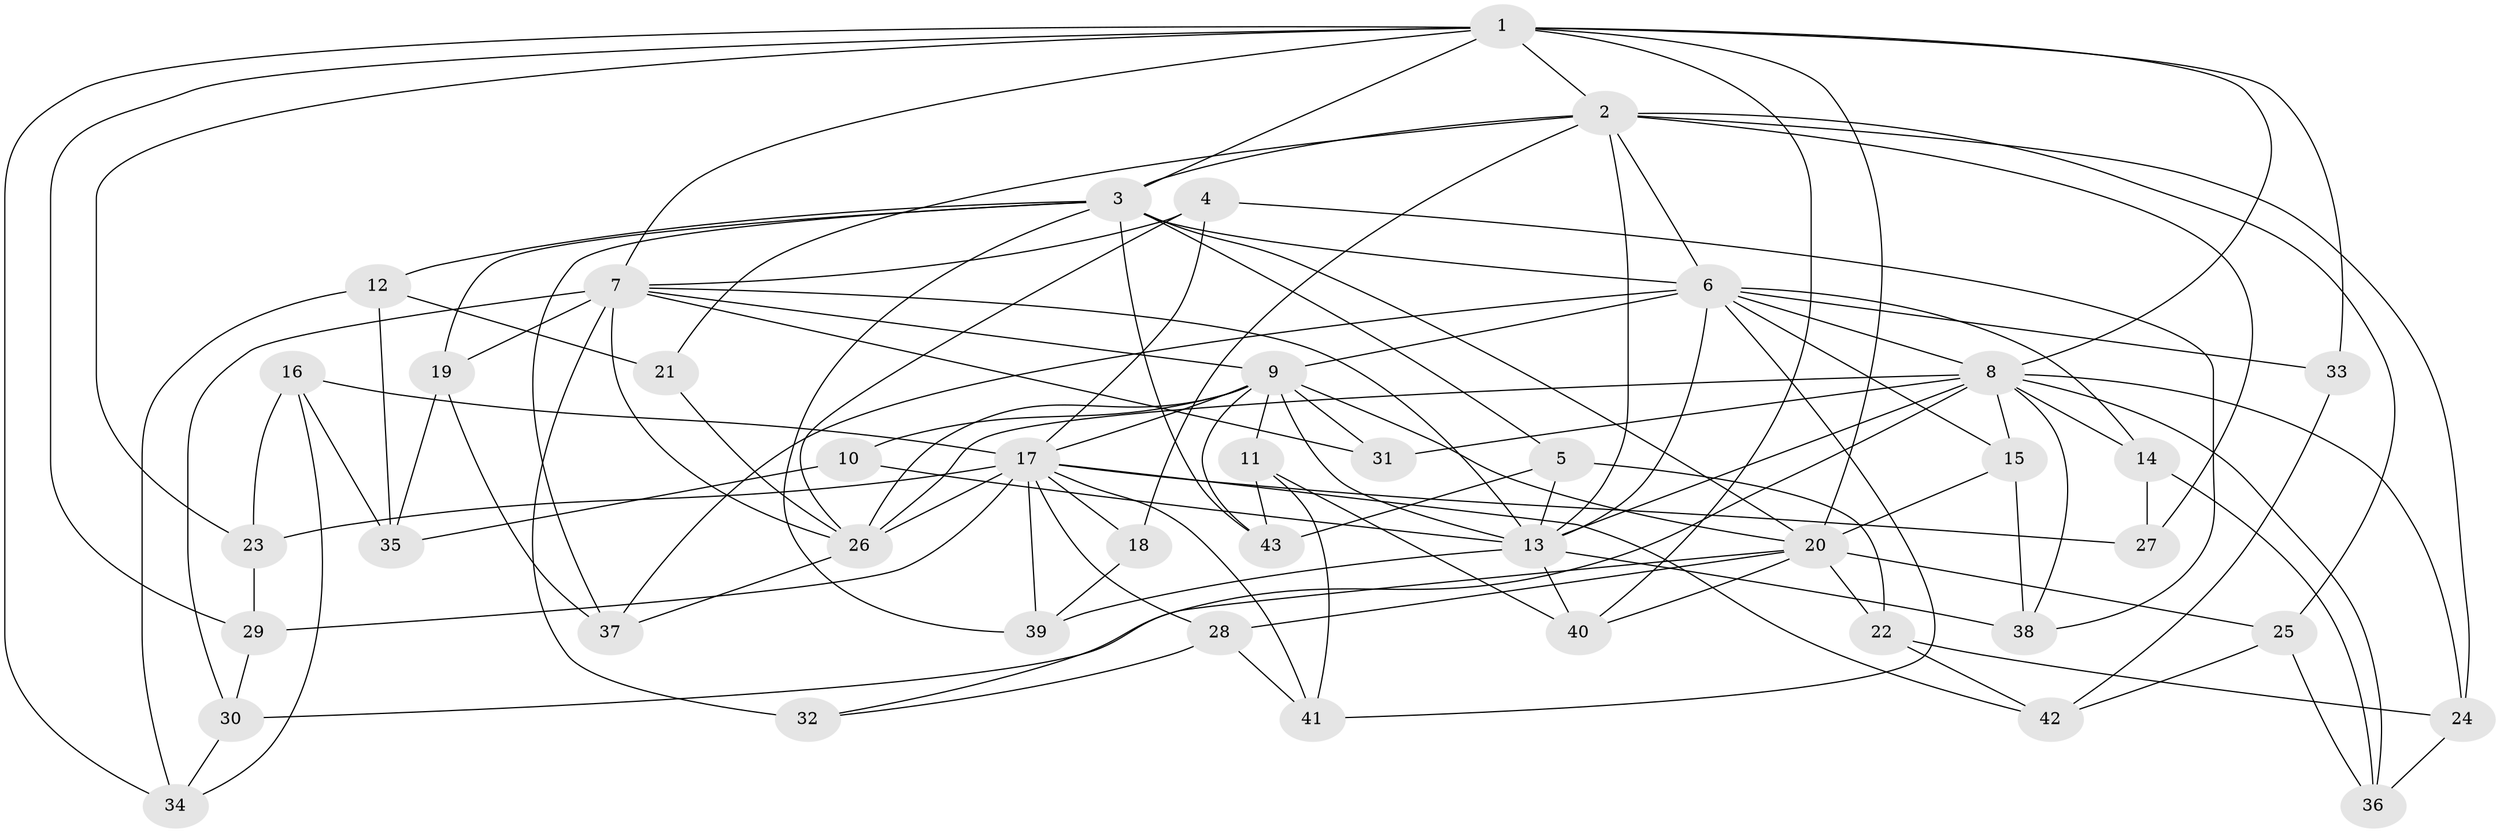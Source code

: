// original degree distribution, {4: 1.0}
// Generated by graph-tools (version 1.1) at 2025/37/03/09/25 02:37:56]
// undirected, 43 vertices, 114 edges
graph export_dot {
graph [start="1"]
  node [color=gray90,style=filled];
  1;
  2;
  3;
  4;
  5;
  6;
  7;
  8;
  9;
  10;
  11;
  12;
  13;
  14;
  15;
  16;
  17;
  18;
  19;
  20;
  21;
  22;
  23;
  24;
  25;
  26;
  27;
  28;
  29;
  30;
  31;
  32;
  33;
  34;
  35;
  36;
  37;
  38;
  39;
  40;
  41;
  42;
  43;
  1 -- 2 [weight=1.0];
  1 -- 3 [weight=1.0];
  1 -- 7 [weight=1.0];
  1 -- 8 [weight=1.0];
  1 -- 20 [weight=1.0];
  1 -- 23 [weight=1.0];
  1 -- 29 [weight=1.0];
  1 -- 33 [weight=1.0];
  1 -- 34 [weight=1.0];
  1 -- 40 [weight=1.0];
  2 -- 3 [weight=1.0];
  2 -- 6 [weight=1.0];
  2 -- 13 [weight=1.0];
  2 -- 18 [weight=2.0];
  2 -- 21 [weight=2.0];
  2 -- 24 [weight=1.0];
  2 -- 25 [weight=1.0];
  2 -- 27 [weight=2.0];
  3 -- 5 [weight=1.0];
  3 -- 6 [weight=2.0];
  3 -- 12 [weight=1.0];
  3 -- 19 [weight=1.0];
  3 -- 20 [weight=2.0];
  3 -- 37 [weight=1.0];
  3 -- 39 [weight=1.0];
  3 -- 43 [weight=1.0];
  4 -- 7 [weight=1.0];
  4 -- 17 [weight=1.0];
  4 -- 26 [weight=1.0];
  4 -- 38 [weight=1.0];
  5 -- 13 [weight=1.0];
  5 -- 22 [weight=1.0];
  5 -- 43 [weight=1.0];
  6 -- 8 [weight=1.0];
  6 -- 9 [weight=1.0];
  6 -- 13 [weight=1.0];
  6 -- 14 [weight=1.0];
  6 -- 15 [weight=1.0];
  6 -- 33 [weight=2.0];
  6 -- 37 [weight=1.0];
  6 -- 41 [weight=1.0];
  7 -- 9 [weight=1.0];
  7 -- 13 [weight=1.0];
  7 -- 19 [weight=1.0];
  7 -- 26 [weight=1.0];
  7 -- 30 [weight=1.0];
  7 -- 31 [weight=1.0];
  7 -- 32 [weight=2.0];
  8 -- 13 [weight=1.0];
  8 -- 14 [weight=1.0];
  8 -- 15 [weight=1.0];
  8 -- 24 [weight=1.0];
  8 -- 26 [weight=1.0];
  8 -- 31 [weight=2.0];
  8 -- 32 [weight=1.0];
  8 -- 36 [weight=1.0];
  8 -- 38 [weight=1.0];
  9 -- 10 [weight=1.0];
  9 -- 11 [weight=1.0];
  9 -- 13 [weight=2.0];
  9 -- 17 [weight=1.0];
  9 -- 20 [weight=1.0];
  9 -- 26 [weight=2.0];
  9 -- 31 [weight=1.0];
  9 -- 43 [weight=1.0];
  10 -- 13 [weight=2.0];
  10 -- 35 [weight=1.0];
  11 -- 40 [weight=1.0];
  11 -- 41 [weight=1.0];
  11 -- 43 [weight=1.0];
  12 -- 21 [weight=1.0];
  12 -- 34 [weight=1.0];
  12 -- 35 [weight=1.0];
  13 -- 38 [weight=1.0];
  13 -- 39 [weight=1.0];
  13 -- 40 [weight=1.0];
  14 -- 27 [weight=1.0];
  14 -- 36 [weight=1.0];
  15 -- 20 [weight=1.0];
  15 -- 38 [weight=1.0];
  16 -- 17 [weight=1.0];
  16 -- 23 [weight=1.0];
  16 -- 34 [weight=1.0];
  16 -- 35 [weight=1.0];
  17 -- 18 [weight=1.0];
  17 -- 23 [weight=1.0];
  17 -- 26 [weight=1.0];
  17 -- 27 [weight=1.0];
  17 -- 28 [weight=1.0];
  17 -- 29 [weight=1.0];
  17 -- 39 [weight=1.0];
  17 -- 41 [weight=1.0];
  17 -- 42 [weight=1.0];
  18 -- 39 [weight=1.0];
  19 -- 35 [weight=1.0];
  19 -- 37 [weight=1.0];
  20 -- 22 [weight=1.0];
  20 -- 25 [weight=1.0];
  20 -- 28 [weight=1.0];
  20 -- 30 [weight=1.0];
  20 -- 40 [weight=1.0];
  21 -- 26 [weight=1.0];
  22 -- 24 [weight=1.0];
  22 -- 42 [weight=1.0];
  23 -- 29 [weight=1.0];
  24 -- 36 [weight=1.0];
  25 -- 36 [weight=1.0];
  25 -- 42 [weight=1.0];
  26 -- 37 [weight=1.0];
  28 -- 32 [weight=1.0];
  28 -- 41 [weight=1.0];
  29 -- 30 [weight=1.0];
  30 -- 34 [weight=1.0];
  33 -- 42 [weight=1.0];
}
